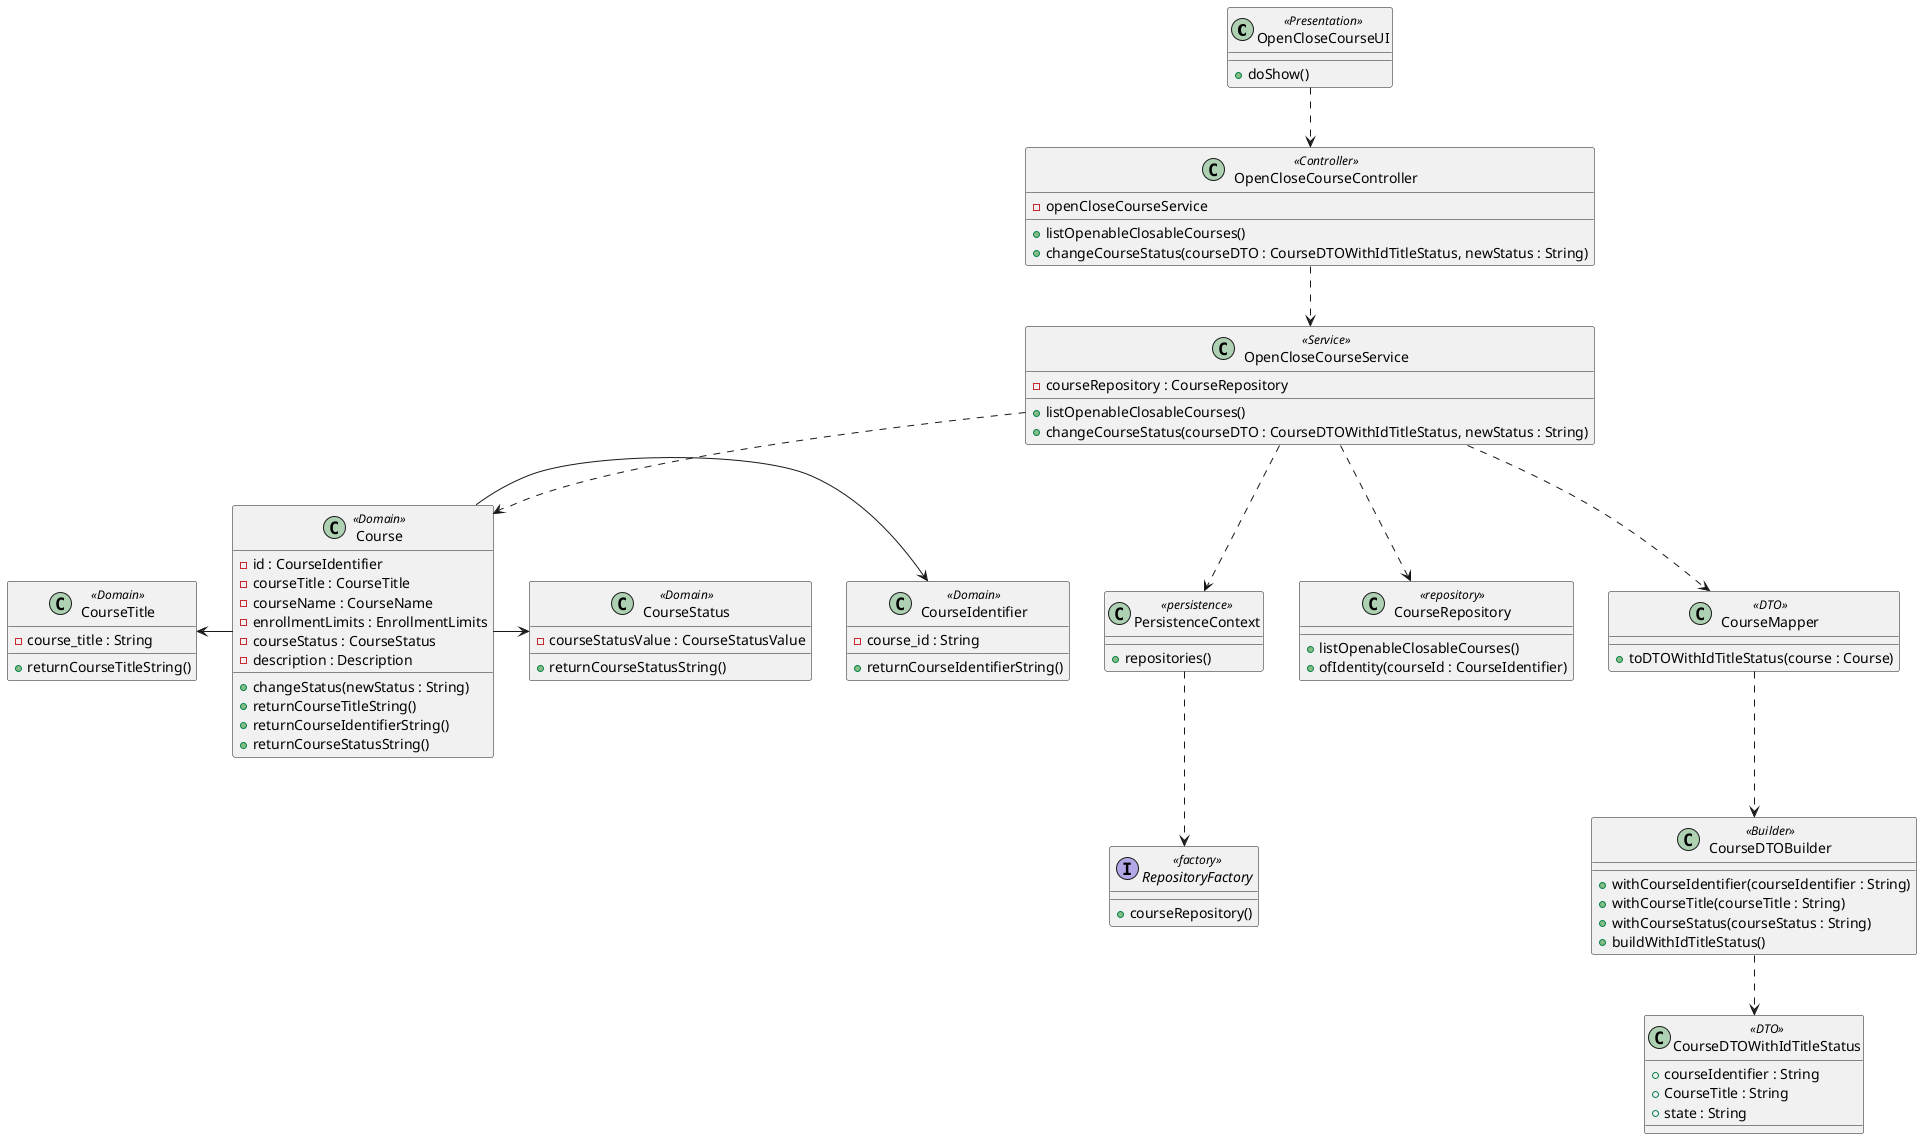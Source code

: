 @startuml
'https://plantuml.com/class-diagram


class OpenCloseCourseUI <<Presentation>>{
    + doShow()
}
class OpenCloseCourseController <<Controller>>{
    - openCloseCourseService
    + listOpenableClosableCourses()
    + changeCourseStatus(courseDTO : CourseDTOWithIdTitleStatus, newStatus : String)
}

class OpenCloseCourseService  <<Service>> {
    - courseRepository : CourseRepository
    + listOpenableClosableCourses()
    + changeCourseStatus(courseDTO : CourseDTOWithIdTitleStatus, newStatus : String)
}
class PersistenceContext  <<persistence>> {
    + repositories()
}
Interface RepositoryFactory  <<factory>> {
    + courseRepository()
}
class CourseRepository  <<repository>> {
    + listOpenableClosableCourses()
    + ofIdentity(courseId : CourseIdentifier)
}
class Course <<Domain>> {
    - id : CourseIdentifier
    - courseTitle : CourseTitle
    - courseName : CourseName
    - enrollmentLimits : EnrollmentLimits
    - courseStatus : CourseStatus
    - description : Description
    + changeStatus(newStatus : String)
    + returnCourseTitleString()
    + returnCourseIdentifierString()
    + returnCourseStatusString()
}
class CourseTitle <<Domain>>{
    - course_title : String
    + returnCourseTitleString()
}

class CourseIdentifier <<Domain>>{
    - course_id : String
    + returnCourseIdentifierString()
}

class CourseStatus <<Domain>>{
    - courseStatusValue : CourseStatusValue
    + returnCourseStatusString()
}
class CourseDTOWithIdTitleStatus <<DTO>> {
    + courseIdentifier : String
    + CourseTitle : String
    + state : String
}
class CourseMapper <<DTO>> {
    + toDTOWithIdTitleStatus(course : Course)
}

class CourseDTOBuilder <<Builder>> {
    + withCourseIdentifier(courseIdentifier : String)
    + withCourseTitle(courseTitle : String)
    + withCourseStatus(courseStatus : String)
    + buildWithIdTitleStatus()
}


OpenCloseCourseUI ..> OpenCloseCourseController
OpenCloseCourseController ..> OpenCloseCourseService
OpenCloseCourseService ..> PersistenceContext
PersistenceContext ..> RepositoryFactory
OpenCloseCourseService ..> CourseRepository
OpenCloseCourseService ..> CourseMapper
CourseMapper ..> CourseDTOBuilder
CourseDTOBuilder ..> CourseDTOWithIdTitleStatus
OpenCloseCourseService ..> Course
Course -left> CourseTitle
Course -down> CourseIdentifier
Course -right> CourseStatus


@enduml